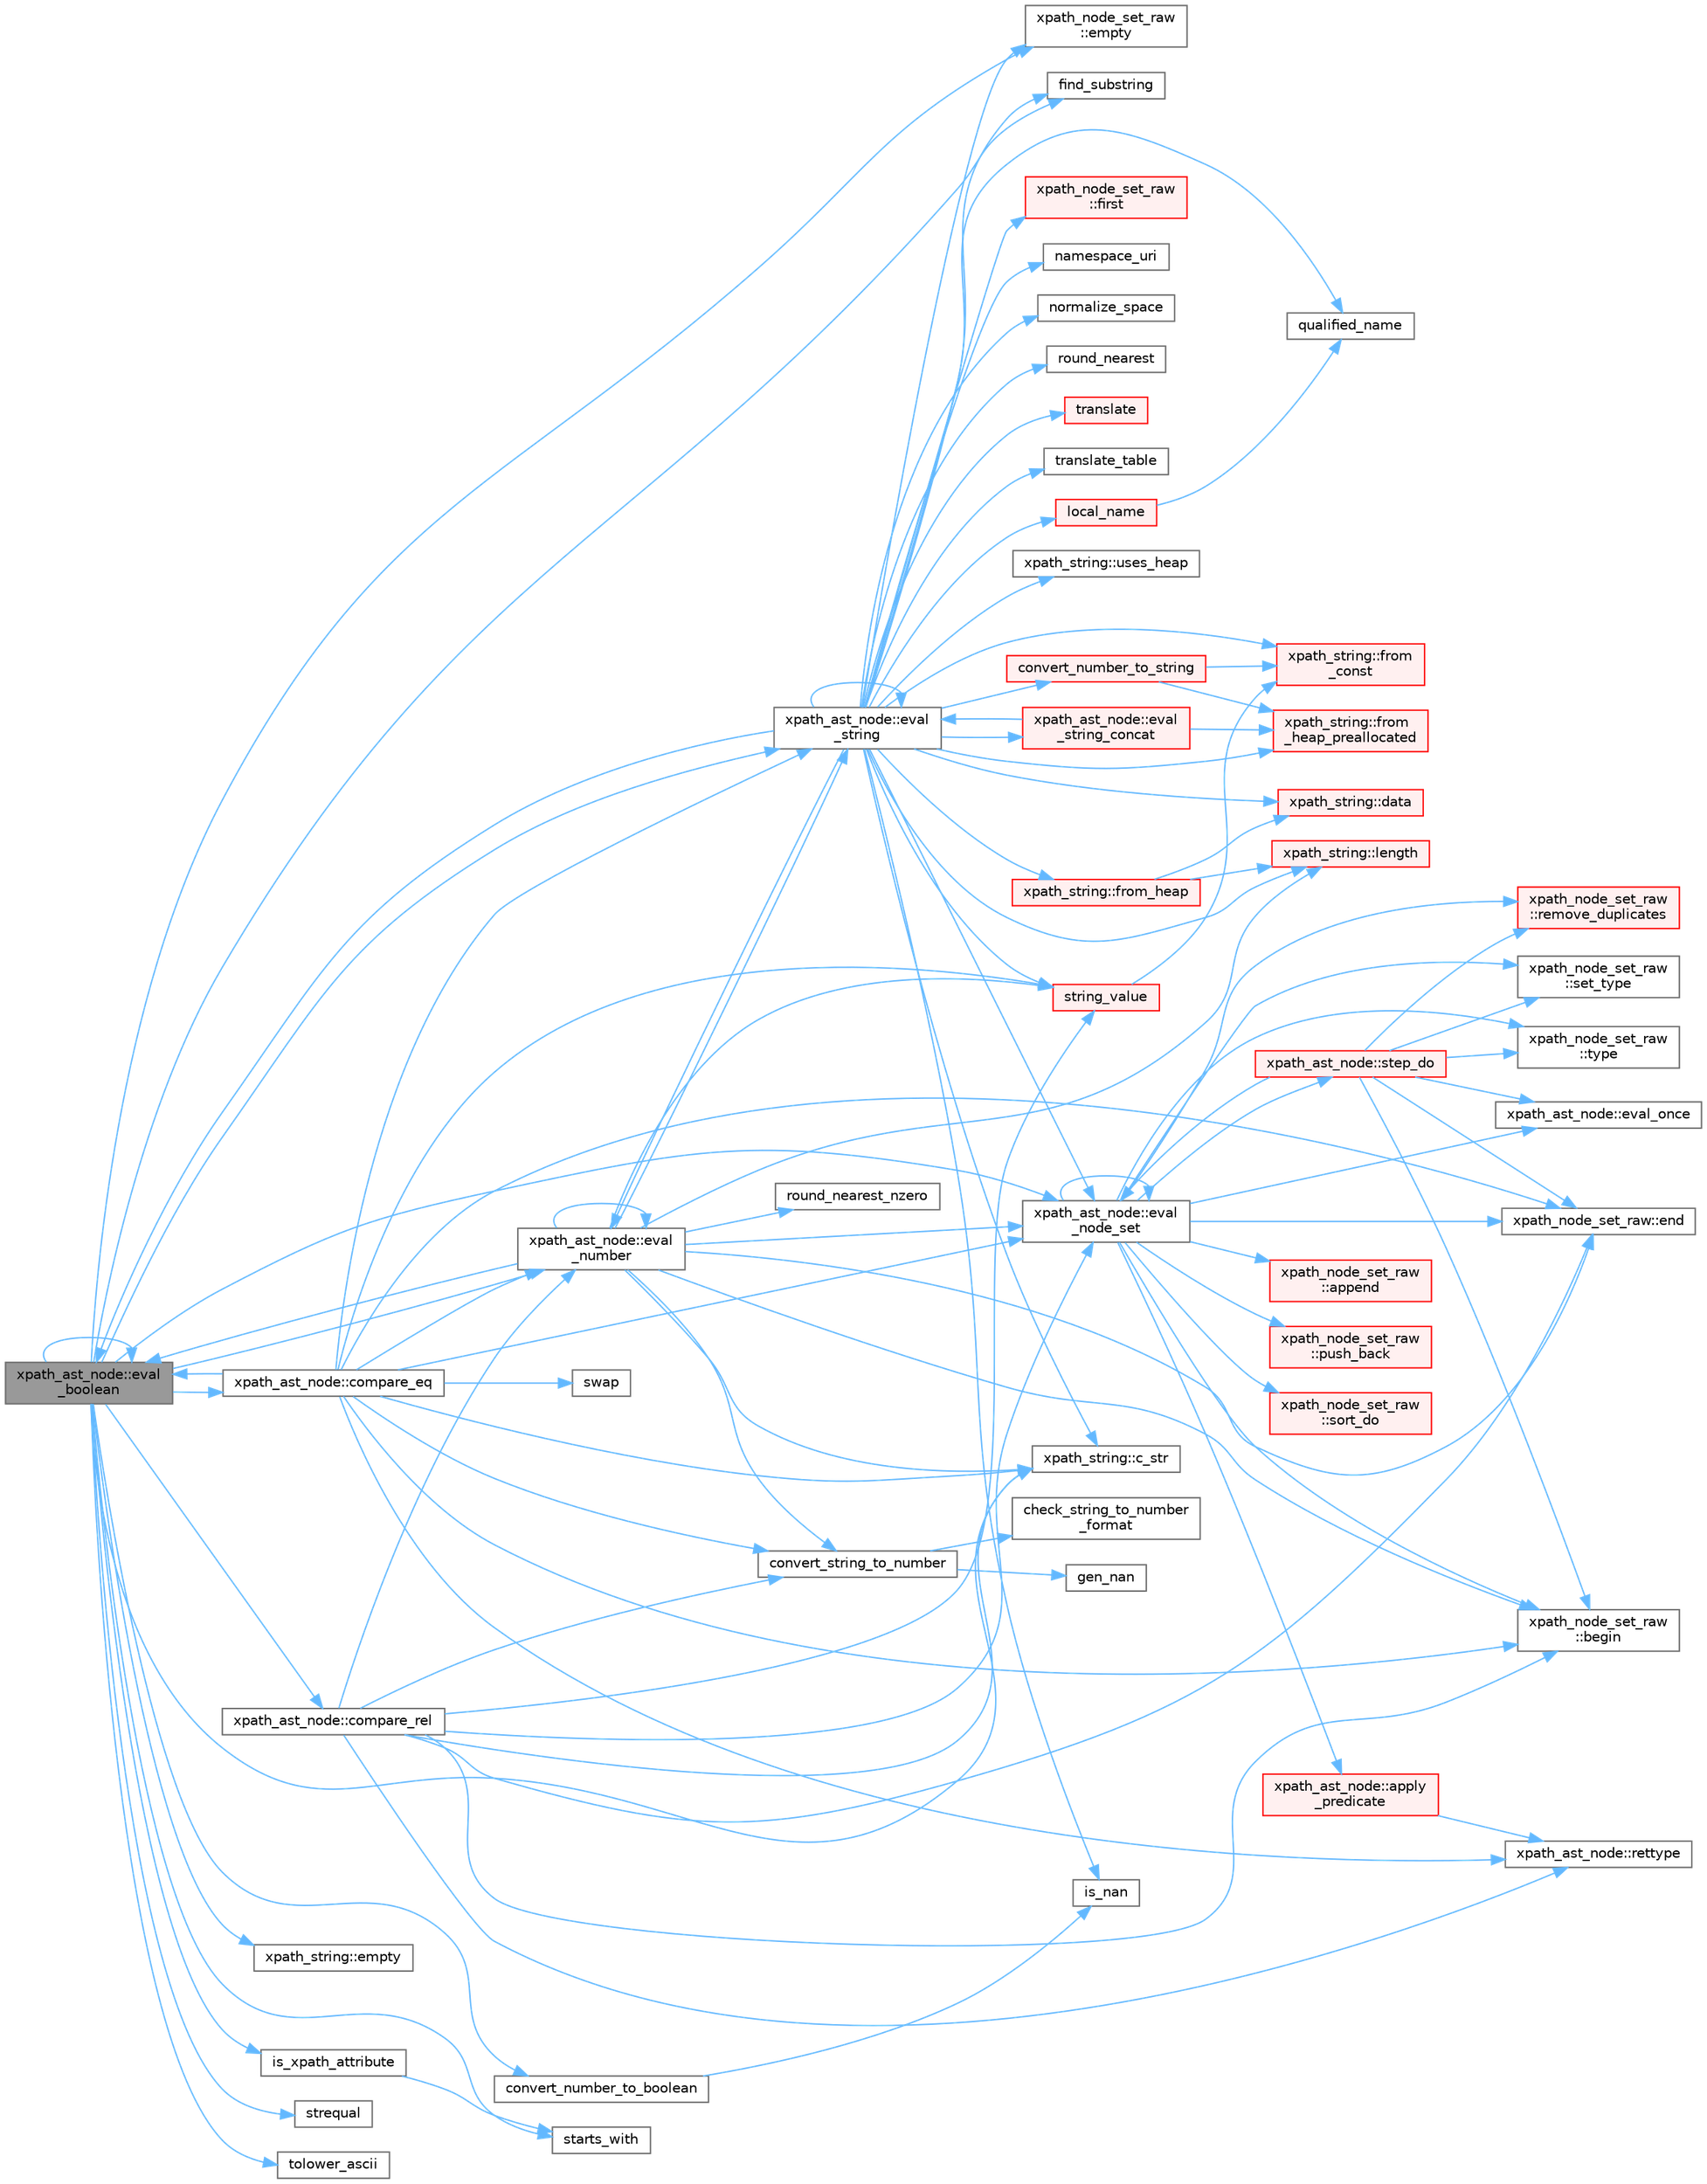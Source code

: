digraph "xpath_ast_node::eval_boolean"
{
 // INTERACTIVE_SVG=YES
 // LATEX_PDF_SIZE
  bgcolor="transparent";
  edge [fontname=Helvetica,fontsize=10,labelfontname=Helvetica,labelfontsize=10];
  node [fontname=Helvetica,fontsize=10,shape=box,height=0.2,width=0.4];
  rankdir="LR";
  Node1 [id="Node000001",label="xpath_ast_node::eval\l_boolean",height=0.2,width=0.4,color="gray40", fillcolor="grey60", style="filled", fontcolor="black",tooltip=" "];
  Node1 -> Node2 [id="edge1_Node000001_Node000002",color="steelblue1",style="solid",tooltip=" "];
  Node2 [id="Node000002",label="xpath_string::c_str",height=0.2,width=0.4,color="grey40", fillcolor="white", style="filled",URL="$dd/d5c/classxpath__string.html#af69f5c575cfd3de179cac76a1b0b5c9e",tooltip=" "];
  Node1 -> Node3 [id="edge2_Node000001_Node000003",color="steelblue1",style="solid",tooltip=" "];
  Node3 [id="Node000003",label="xpath_ast_node::compare_eq",height=0.2,width=0.4,color="grey40", fillcolor="white", style="filled",URL="$d3/dc5/classxpath__ast__node.html#a98dd7f6e67fe2c56c63056eed835d6a4",tooltip=" "];
  Node3 -> Node4 [id="edge3_Node000003_Node000004",color="steelblue1",style="solid",tooltip=" "];
  Node4 [id="Node000004",label="xpath_node_set_raw\l::begin",height=0.2,width=0.4,color="grey40", fillcolor="white", style="filled",URL="$d1/daf/classxpath__node__set__raw.html#aa7b27af5bb0611715e24d52788a6360d",tooltip=" "];
  Node3 -> Node2 [id="edge4_Node000003_Node000002",color="steelblue1",style="solid",tooltip=" "];
  Node3 -> Node5 [id="edge5_Node000003_Node000005",color="steelblue1",style="solid",tooltip=" "];
  Node5 [id="Node000005",label="convert_string_to_number",height=0.2,width=0.4,color="grey40", fillcolor="white", style="filled",URL="$db/d20/pugixml_8cpp.html#ac5908a6e73e3b0c5b4ab667a42f413f9",tooltip=" "];
  Node5 -> Node6 [id="edge6_Node000005_Node000006",color="steelblue1",style="solid",tooltip=" "];
  Node6 [id="Node000006",label="check_string_to_number\l_format",height=0.2,width=0.4,color="grey40", fillcolor="white", style="filled",URL="$db/d20/pugixml_8cpp.html#a57ad1b0f2d749266d4ef08149b9fb012",tooltip=" "];
  Node5 -> Node7 [id="edge7_Node000005_Node000007",color="steelblue1",style="solid",tooltip=" "];
  Node7 [id="Node000007",label="gen_nan",height=0.2,width=0.4,color="grey40", fillcolor="white", style="filled",URL="$db/d20/pugixml_8cpp.html#a2d2fd408a346e00cc39c418d81f4341c",tooltip=" "];
  Node3 -> Node8 [id="edge8_Node000003_Node000008",color="steelblue1",style="solid",tooltip=" "];
  Node8 [id="Node000008",label="xpath_node_set_raw::end",height=0.2,width=0.4,color="grey40", fillcolor="white", style="filled",URL="$d1/daf/classxpath__node__set__raw.html#a57ee6a2ace876f3d0ad51748be66e684",tooltip=" "];
  Node3 -> Node1 [id="edge9_Node000003_Node000001",color="steelblue1",style="solid",tooltip=" "];
  Node3 -> Node9 [id="edge10_Node000003_Node000009",color="steelblue1",style="solid",tooltip=" "];
  Node9 [id="Node000009",label="xpath_ast_node::eval\l_node_set",height=0.2,width=0.4,color="grey40", fillcolor="white", style="filled",URL="$d3/dc5/classxpath__ast__node.html#a68cace396dd4eeae67ecfcd34a3a8285",tooltip=" "];
  Node9 -> Node10 [id="edge11_Node000009_Node000010",color="steelblue1",style="solid",tooltip=" "];
  Node10 [id="Node000010",label="xpath_node_set_raw\l::append",height=0.2,width=0.4,color="red", fillcolor="#FFF0F0", style="filled",URL="$d1/daf/classxpath__node__set__raw.html#a0c02728de3d895a2d12df9666d60e414",tooltip=" "];
  Node9 -> Node13 [id="edge12_Node000009_Node000013",color="steelblue1",style="solid",tooltip=" "];
  Node13 [id="Node000013",label="xpath_ast_node::apply\l_predicate",height=0.2,width=0.4,color="red", fillcolor="#FFF0F0", style="filled",URL="$d3/dc5/classxpath__ast__node.html#a7e35f265c9e0712a16e1d8a9db4c7672",tooltip=" "];
  Node13 -> Node15 [id="edge13_Node000013_Node000015",color="steelblue1",style="solid",tooltip=" "];
  Node15 [id="Node000015",label="xpath_ast_node::rettype",height=0.2,width=0.4,color="grey40", fillcolor="white", style="filled",URL="$d3/dc5/classxpath__ast__node.html#a2c12e34a46db2a3d0052f9f38bcf1bb6",tooltip=" "];
  Node9 -> Node4 [id="edge14_Node000009_Node000004",color="steelblue1",style="solid",tooltip=" "];
  Node9 -> Node8 [id="edge15_Node000009_Node000008",color="steelblue1",style="solid",tooltip=" "];
  Node9 -> Node9 [id="edge16_Node000009_Node000009",color="steelblue1",style="solid",tooltip=" "];
  Node9 -> Node53 [id="edge17_Node000009_Node000053",color="steelblue1",style="solid",tooltip=" "];
  Node53 [id="Node000053",label="xpath_ast_node::eval_once",height=0.2,width=0.4,color="grey40", fillcolor="white", style="filled",URL="$d3/dc5/classxpath__ast__node.html#a35ad012fc33cf3dc51468a67c04aac54",tooltip=" "];
  Node9 -> Node54 [id="edge18_Node000009_Node000054",color="steelblue1",style="solid",tooltip=" "];
  Node54 [id="Node000054",label="xpath_node_set_raw\l::push_back",height=0.2,width=0.4,color="red", fillcolor="#FFF0F0", style="filled",URL="$d1/daf/classxpath__node__set__raw.html#a676ec123e5be874869c78ff5c43ae9c2",tooltip=" "];
  Node9 -> Node56 [id="edge19_Node000009_Node000056",color="steelblue1",style="solid",tooltip=" "];
  Node56 [id="Node000056",label="xpath_node_set_raw\l::remove_duplicates",height=0.2,width=0.4,color="red", fillcolor="#FFF0F0", style="filled",URL="$d1/daf/classxpath__node__set__raw.html#af82da6fa8d42f9dff9c55e7b93d96e26",tooltip=" "];
  Node9 -> Node63 [id="edge20_Node000009_Node000063",color="steelblue1",style="solid",tooltip=" "];
  Node63 [id="Node000063",label="xpath_node_set_raw\l::set_type",height=0.2,width=0.4,color="grey40", fillcolor="white", style="filled",URL="$d1/daf/classxpath__node__set__raw.html#ae73780271d772967f78ddd7b9376cdab",tooltip=" "];
  Node9 -> Node64 [id="edge21_Node000009_Node000064",color="steelblue1",style="solid",tooltip=" "];
  Node64 [id="Node000064",label="xpath_node_set_raw\l::sort_do",height=0.2,width=0.4,color="red", fillcolor="#FFF0F0", style="filled",URL="$d1/daf/classxpath__node__set__raw.html#a5e46ee306afc24ea83f6c1181bba3600",tooltip=" "];
  Node9 -> Node68 [id="edge22_Node000009_Node000068",color="steelblue1",style="solid",tooltip=" "];
  Node68 [id="Node000068",label="xpath_ast_node::step_do",height=0.2,width=0.4,color="red", fillcolor="#FFF0F0", style="filled",URL="$d3/dc5/classxpath__ast__node.html#a3258c05ab9aaa78e154d2ff63fe56906",tooltip=" "];
  Node68 -> Node4 [id="edge23_Node000068_Node000004",color="steelblue1",style="solid",tooltip=" "];
  Node68 -> Node8 [id="edge24_Node000068_Node000008",color="steelblue1",style="solid",tooltip=" "];
  Node68 -> Node9 [id="edge25_Node000068_Node000009",color="steelblue1",style="solid",tooltip=" "];
  Node68 -> Node53 [id="edge26_Node000068_Node000053",color="steelblue1",style="solid",tooltip=" "];
  Node68 -> Node56 [id="edge27_Node000068_Node000056",color="steelblue1",style="solid",tooltip=" "];
  Node68 -> Node63 [id="edge28_Node000068_Node000063",color="steelblue1",style="solid",tooltip=" "];
  Node68 -> Node70 [id="edge29_Node000068_Node000070",color="steelblue1",style="solid",tooltip=" "];
  Node70 [id="Node000070",label="xpath_node_set_raw\l::type",height=0.2,width=0.4,color="grey40", fillcolor="white", style="filled",URL="$d1/daf/classxpath__node__set__raw.html#a40f85691234070adc233cc2eac980fbf",tooltip=" "];
  Node9 -> Node70 [id="edge30_Node000009_Node000070",color="steelblue1",style="solid",tooltip=" "];
  Node3 -> Node19 [id="edge31_Node000003_Node000019",color="steelblue1",style="solid",tooltip=" "];
  Node19 [id="Node000019",label="xpath_ast_node::eval\l_number",height=0.2,width=0.4,color="grey40", fillcolor="white", style="filled",URL="$d3/dc5/classxpath__ast__node.html#a92dd7048e28d486bc7f382d1fc6f1de6",tooltip=" "];
  Node19 -> Node4 [id="edge32_Node000019_Node000004",color="steelblue1",style="solid",tooltip=" "];
  Node19 -> Node2 [id="edge33_Node000019_Node000002",color="steelblue1",style="solid",tooltip=" "];
  Node19 -> Node5 [id="edge34_Node000019_Node000005",color="steelblue1",style="solid",tooltip=" "];
  Node19 -> Node8 [id="edge35_Node000019_Node000008",color="steelblue1",style="solid",tooltip=" "];
  Node19 -> Node1 [id="edge36_Node000019_Node000001",color="steelblue1",style="solid",tooltip=" "];
  Node19 -> Node9 [id="edge37_Node000019_Node000009",color="steelblue1",style="solid",tooltip=" "];
  Node19 -> Node19 [id="edge38_Node000019_Node000019",color="steelblue1",style="solid",tooltip=" "];
  Node19 -> Node20 [id="edge39_Node000019_Node000020",color="steelblue1",style="solid",tooltip=" "];
  Node20 [id="Node000020",label="xpath_ast_node::eval\l_string",height=0.2,width=0.4,color="grey40", fillcolor="white", style="filled",URL="$d3/dc5/classxpath__ast__node.html#a6b675237a590548b68d0e0b97518b6df",tooltip=" "];
  Node20 -> Node2 [id="edge40_Node000020_Node000002",color="steelblue1",style="solid",tooltip=" "];
  Node20 -> Node21 [id="edge41_Node000020_Node000021",color="steelblue1",style="solid",tooltip=" "];
  Node21 [id="Node000021",label="convert_number_to_string",height=0.2,width=0.4,color="red", fillcolor="#FFF0F0", style="filled",URL="$db/d20/pugixml_8cpp.html#a26ed30b05a22acb22dc6eed1cefc7570",tooltip=" "];
  Node21 -> Node25 [id="edge42_Node000021_Node000025",color="steelblue1",style="solid",tooltip=" "];
  Node25 [id="Node000025",label="xpath_string::from\l_const",height=0.2,width=0.4,color="red", fillcolor="#FFF0F0", style="filled",URL="$dd/d5c/classxpath__string.html#a6dce01c6b3a949c3c4c886e6be44931e",tooltip=" "];
  Node21 -> Node27 [id="edge43_Node000021_Node000027",color="steelblue1",style="solid",tooltip=" "];
  Node27 [id="Node000027",label="xpath_string::from\l_heap_preallocated",height=0.2,width=0.4,color="red", fillcolor="#FFF0F0", style="filled",URL="$dd/d5c/classxpath__string.html#a37e13c2dc384cac842cee3870e9e9e23",tooltip=" "];
  Node20 -> Node28 [id="edge44_Node000020_Node000028",color="steelblue1",style="solid",tooltip=" "];
  Node28 [id="Node000028",label="xpath_string::data",height=0.2,width=0.4,color="red", fillcolor="#FFF0F0", style="filled",URL="$dd/d5c/classxpath__string.html#abe89ae1270e25022aa8ccc332f5afbb3",tooltip=" "];
  Node20 -> Node32 [id="edge45_Node000020_Node000032",color="steelblue1",style="solid",tooltip=" "];
  Node32 [id="Node000032",label="xpath_node_set_raw\l::empty",height=0.2,width=0.4,color="grey40", fillcolor="white", style="filled",URL="$d1/daf/classxpath__node__set__raw.html#a95e517f4bb3d9d79f2f0a4c6c0ce42e5",tooltip=" "];
  Node20 -> Node1 [id="edge46_Node000020_Node000001",color="steelblue1",style="solid",tooltip=" "];
  Node20 -> Node9 [id="edge47_Node000020_Node000009",color="steelblue1",style="solid",tooltip=" "];
  Node20 -> Node19 [id="edge48_Node000020_Node000019",color="steelblue1",style="solid",tooltip=" "];
  Node20 -> Node20 [id="edge49_Node000020_Node000020",color="steelblue1",style="solid",tooltip=" "];
  Node20 -> Node33 [id="edge50_Node000020_Node000033",color="steelblue1",style="solid",tooltip=" "];
  Node33 [id="Node000033",label="xpath_ast_node::eval\l_string_concat",height=0.2,width=0.4,color="red", fillcolor="#FFF0F0", style="filled",URL="$d3/dc5/classxpath__ast__node.html#aaf931a091af0fb91c25e90b205363b4e",tooltip=" "];
  Node33 -> Node20 [id="edge51_Node000033_Node000020",color="steelblue1",style="solid",tooltip=" "];
  Node33 -> Node27 [id="edge52_Node000033_Node000027",color="steelblue1",style="solid",tooltip=" "];
  Node20 -> Node34 [id="edge53_Node000020_Node000034",color="steelblue1",style="solid",tooltip=" "];
  Node34 [id="Node000034",label="find_substring",height=0.2,width=0.4,color="grey40", fillcolor="white", style="filled",URL="$db/d20/pugixml_8cpp.html#abbaaa369216b4de5fac2d475d6a78c62",tooltip=" "];
  Node20 -> Node35 [id="edge54_Node000020_Node000035",color="steelblue1",style="solid",tooltip=" "];
  Node35 [id="Node000035",label="xpath_node_set_raw\l::first",height=0.2,width=0.4,color="red", fillcolor="#FFF0F0", style="filled",URL="$d1/daf/classxpath__node__set__raw.html#a8d937c8fa5c9001a6e40e861686aa5b4",tooltip=" "];
  Node20 -> Node25 [id="edge55_Node000020_Node000025",color="steelblue1",style="solid",tooltip=" "];
  Node20 -> Node38 [id="edge56_Node000020_Node000038",color="steelblue1",style="solid",tooltip=" "];
  Node38 [id="Node000038",label="xpath_string::from_heap",height=0.2,width=0.4,color="red", fillcolor="#FFF0F0", style="filled",URL="$dd/d5c/classxpath__string.html#aaf1229b7a7ae918b41bf995df16c8896",tooltip=" "];
  Node38 -> Node28 [id="edge57_Node000038_Node000028",color="steelblue1",style="solid",tooltip=" "];
  Node38 -> Node30 [id="edge58_Node000038_Node000030",color="steelblue1",style="solid",tooltip=" "];
  Node30 [id="Node000030",label="xpath_string::length",height=0.2,width=0.4,color="red", fillcolor="#FFF0F0", style="filled",URL="$dd/d5c/classxpath__string.html#a8469bd7512df66adabd3f5144c4b2ef7",tooltip=" "];
  Node20 -> Node27 [id="edge59_Node000020_Node000027",color="steelblue1",style="solid",tooltip=" "];
  Node20 -> Node39 [id="edge60_Node000020_Node000039",color="steelblue1",style="solid",tooltip=" "];
  Node39 [id="Node000039",label="is_nan",height=0.2,width=0.4,color="grey40", fillcolor="white", style="filled",URL="$db/d20/pugixml_8cpp.html#ac5a4735a6c75f496aa9e2868216ad32e",tooltip=" "];
  Node20 -> Node30 [id="edge61_Node000020_Node000030",color="steelblue1",style="solid",tooltip=" "];
  Node20 -> Node40 [id="edge62_Node000020_Node000040",color="steelblue1",style="solid",tooltip=" "];
  Node40 [id="Node000040",label="local_name",height=0.2,width=0.4,color="red", fillcolor="#FFF0F0", style="filled",URL="$db/d20/pugixml_8cpp.html#aecaa1841b44b31e58c93000c94ff1b39",tooltip=" "];
  Node40 -> Node42 [id="edge63_Node000040_Node000042",color="steelblue1",style="solid",tooltip=" "];
  Node42 [id="Node000042",label="qualified_name",height=0.2,width=0.4,color="grey40", fillcolor="white", style="filled",URL="$db/d20/pugixml_8cpp.html#a13e2fb0f27fff16878680b71d405ac51",tooltip=" "];
  Node20 -> Node43 [id="edge64_Node000020_Node000043",color="steelblue1",style="solid",tooltip=" "];
  Node43 [id="Node000043",label="namespace_uri",height=0.2,width=0.4,color="grey40", fillcolor="white", style="filled",URL="$db/d20/pugixml_8cpp.html#a8b35807a06619c82ae523f4b86bbd916",tooltip=" "];
  Node20 -> Node44 [id="edge65_Node000020_Node000044",color="steelblue1",style="solid",tooltip=" "];
  Node44 [id="Node000044",label="normalize_space",height=0.2,width=0.4,color="grey40", fillcolor="white", style="filled",URL="$db/d20/pugixml_8cpp.html#a75e2d94ef5aa78a5a208687a3d1bcc79",tooltip=" "];
  Node20 -> Node42 [id="edge66_Node000020_Node000042",color="steelblue1",style="solid",tooltip=" "];
  Node20 -> Node45 [id="edge67_Node000020_Node000045",color="steelblue1",style="solid",tooltip=" "];
  Node45 [id="Node000045",label="round_nearest",height=0.2,width=0.4,color="grey40", fillcolor="white", style="filled",URL="$db/d20/pugixml_8cpp.html#aaeb62784a181c44f2ee34c0172e00240",tooltip=" "];
  Node20 -> Node46 [id="edge68_Node000020_Node000046",color="steelblue1",style="solid",tooltip=" "];
  Node46 [id="Node000046",label="string_value",height=0.2,width=0.4,color="red", fillcolor="#FFF0F0", style="filled",URL="$db/d20/pugixml_8cpp.html#a7983b03f2dd06eb98951cd2dde03cd87",tooltip=" "];
  Node46 -> Node25 [id="edge69_Node000046_Node000025",color="steelblue1",style="solid",tooltip=" "];
  Node20 -> Node48 [id="edge70_Node000020_Node000048",color="steelblue1",style="solid",tooltip=" "];
  Node48 [id="Node000048",label="translate",height=0.2,width=0.4,color="red", fillcolor="#FFF0F0", style="filled",URL="$db/d20/pugixml_8cpp.html#aaec5bda5a23aae7b0798075d099018c2",tooltip=" "];
  Node20 -> Node49 [id="edge71_Node000020_Node000049",color="steelblue1",style="solid",tooltip=" "];
  Node49 [id="Node000049",label="translate_table",height=0.2,width=0.4,color="grey40", fillcolor="white", style="filled",URL="$db/d20/pugixml_8cpp.html#a976eea49b49c8c4e99c4ca67220ba9ff",tooltip=" "];
  Node20 -> Node50 [id="edge72_Node000020_Node000050",color="steelblue1",style="solid",tooltip=" "];
  Node50 [id="Node000050",label="xpath_string::uses_heap",height=0.2,width=0.4,color="grey40", fillcolor="white", style="filled",URL="$dd/d5c/classxpath__string.html#a48e69f228ffe1eb33c3831fc8aa65536",tooltip=" "];
  Node19 -> Node30 [id="edge73_Node000019_Node000030",color="steelblue1",style="solid",tooltip=" "];
  Node19 -> Node51 [id="edge74_Node000019_Node000051",color="steelblue1",style="solid",tooltip=" "];
  Node51 [id="Node000051",label="round_nearest_nzero",height=0.2,width=0.4,color="grey40", fillcolor="white", style="filled",URL="$db/d20/pugixml_8cpp.html#a08148576c17009ae574e2fc8cd3d17a9",tooltip=" "];
  Node19 -> Node46 [id="edge75_Node000019_Node000046",color="steelblue1",style="solid",tooltip=" "];
  Node3 -> Node20 [id="edge76_Node000003_Node000020",color="steelblue1",style="solid",tooltip=" "];
  Node3 -> Node15 [id="edge77_Node000003_Node000015",color="steelblue1",style="solid",tooltip=" "];
  Node3 -> Node46 [id="edge78_Node000003_Node000046",color="steelblue1",style="solid",tooltip=" "];
  Node3 -> Node60 [id="edge79_Node000003_Node000060",color="steelblue1",style="solid",tooltip=" "];
  Node60 [id="Node000060",label="swap",height=0.2,width=0.4,color="grey40", fillcolor="white", style="filled",URL="$db/d20/pugixml_8cpp.html#aab8f818e90a34b18c1da140588eca88d",tooltip=" "];
  Node1 -> Node77 [id="edge80_Node000001_Node000077",color="steelblue1",style="solid",tooltip=" "];
  Node77 [id="Node000077",label="xpath_ast_node::compare_rel",height=0.2,width=0.4,color="grey40", fillcolor="white", style="filled",URL="$d3/dc5/classxpath__ast__node.html#abb6e4c529276eaf882233dbb6e04e111",tooltip=" "];
  Node77 -> Node4 [id="edge81_Node000077_Node000004",color="steelblue1",style="solid",tooltip=" "];
  Node77 -> Node2 [id="edge82_Node000077_Node000002",color="steelblue1",style="solid",tooltip=" "];
  Node77 -> Node5 [id="edge83_Node000077_Node000005",color="steelblue1",style="solid",tooltip=" "];
  Node77 -> Node8 [id="edge84_Node000077_Node000008",color="steelblue1",style="solid",tooltip=" "];
  Node77 -> Node9 [id="edge85_Node000077_Node000009",color="steelblue1",style="solid",tooltip=" "];
  Node77 -> Node19 [id="edge86_Node000077_Node000019",color="steelblue1",style="solid",tooltip=" "];
  Node77 -> Node15 [id="edge87_Node000077_Node000015",color="steelblue1",style="solid",tooltip=" "];
  Node77 -> Node46 [id="edge88_Node000077_Node000046",color="steelblue1",style="solid",tooltip=" "];
  Node1 -> Node78 [id="edge89_Node000001_Node000078",color="steelblue1",style="solid",tooltip=" "];
  Node78 [id="Node000078",label="convert_number_to_boolean",height=0.2,width=0.4,color="grey40", fillcolor="white", style="filled",URL="$db/d20/pugixml_8cpp.html#a15ed2feda8a764a64c49b203e093d996",tooltip=" "];
  Node78 -> Node39 [id="edge90_Node000078_Node000039",color="steelblue1",style="solid",tooltip=" "];
  Node1 -> Node32 [id="edge91_Node000001_Node000032",color="steelblue1",style="solid",tooltip=" "];
  Node1 -> Node79 [id="edge92_Node000001_Node000079",color="steelblue1",style="solid",tooltip=" "];
  Node79 [id="Node000079",label="xpath_string::empty",height=0.2,width=0.4,color="grey40", fillcolor="white", style="filled",URL="$dd/d5c/classxpath__string.html#a46087349c9a2d297ea127018949bc012",tooltip=" "];
  Node1 -> Node1 [id="edge93_Node000001_Node000001",color="steelblue1",style="solid",tooltip=" "];
  Node1 -> Node9 [id="edge94_Node000001_Node000009",color="steelblue1",style="solid",tooltip=" "];
  Node1 -> Node19 [id="edge95_Node000001_Node000019",color="steelblue1",style="solid",tooltip=" "];
  Node1 -> Node20 [id="edge96_Node000001_Node000020",color="steelblue1",style="solid",tooltip=" "];
  Node1 -> Node34 [id="edge97_Node000001_Node000034",color="steelblue1",style="solid",tooltip=" "];
  Node1 -> Node74 [id="edge98_Node000001_Node000074",color="steelblue1",style="solid",tooltip=" "];
  Node74 [id="Node000074",label="is_xpath_attribute",height=0.2,width=0.4,color="grey40", fillcolor="white", style="filled",URL="$db/d20/pugixml_8cpp.html#a63041941bf2b704523fead76b505d418",tooltip=" "];
  Node74 -> Node75 [id="edge99_Node000074_Node000075",color="steelblue1",style="solid",tooltip=" "];
  Node75 [id="Node000075",label="starts_with",height=0.2,width=0.4,color="grey40", fillcolor="white", style="filled",URL="$db/d20/pugixml_8cpp.html#a4ab3a20f90bd9a6d4d050b7438fe83e3",tooltip=" "];
  Node1 -> Node75 [id="edge100_Node000001_Node000075",color="steelblue1",style="solid",tooltip=" "];
  Node1 -> Node76 [id="edge101_Node000001_Node000076",color="steelblue1",style="solid",tooltip=" "];
  Node76 [id="Node000076",label="strequal",height=0.2,width=0.4,color="grey40", fillcolor="white", style="filled",URL="$db/d20/pugixml_8cpp.html#af682718c79fea7fc666a593dc70764c1",tooltip=" "];
  Node1 -> Node80 [id="edge102_Node000001_Node000080",color="steelblue1",style="solid",tooltip=" "];
  Node80 [id="Node000080",label="tolower_ascii",height=0.2,width=0.4,color="grey40", fillcolor="white", style="filled",URL="$db/d20/pugixml_8cpp.html#afeba7a7ade93e89bc9c83aa616ea7ad6",tooltip=" "];
}
